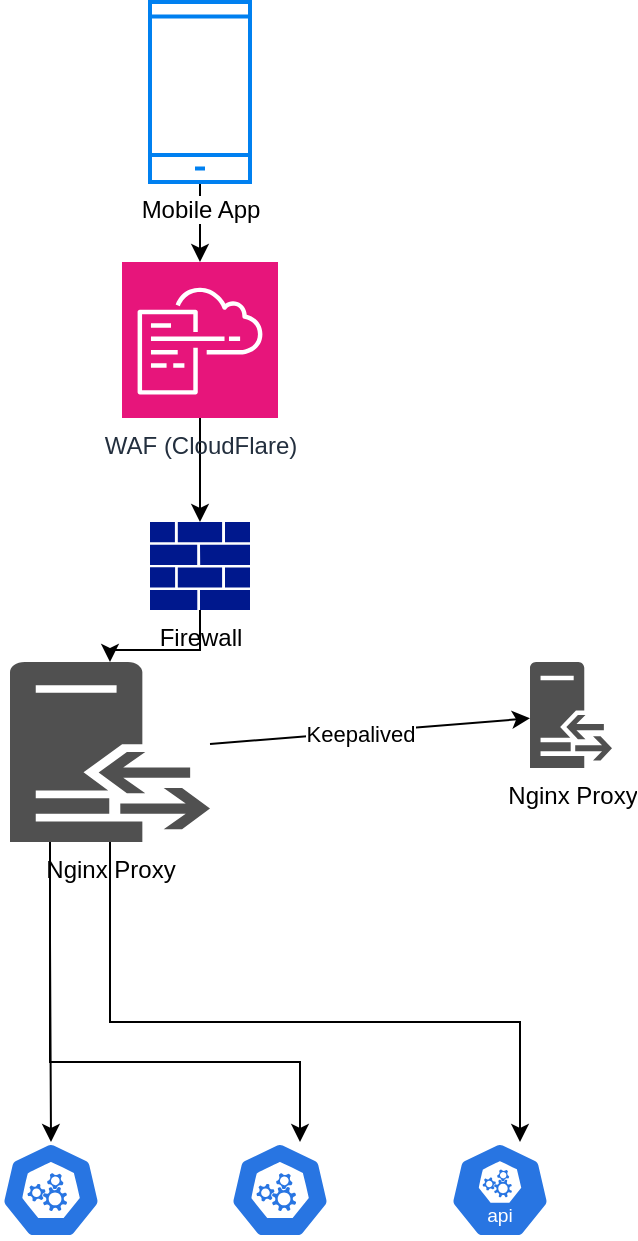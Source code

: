 <mxfile version="27.0.9" pages="3">
  <diagram name="Page-1" id="BPHx8mVtILtwoN25iElP">
    <mxGraphModel dx="1182" dy="706" grid="1" gridSize="10" guides="1" tooltips="1" connect="1" arrows="1" fold="1" page="1" pageScale="1" pageWidth="827" pageHeight="1169" math="0" shadow="0">
      <root>
        <mxCell id="0" />
        <mxCell id="1" parent="0" />
        <mxCell id="gIn5d1gNalkdYOTLnl5Z-17" value="" style="edgeStyle=orthogonalEdgeStyle;rounded=0;orthogonalLoop=1;jettySize=auto;html=1;" edge="1" parent="1" source="gIn5d1gNalkdYOTLnl5Z-1" target="gIn5d1gNalkdYOTLnl5Z-15">
          <mxGeometry relative="1" as="geometry" />
        </mxCell>
        <mxCell id="gIn5d1gNalkdYOTLnl5Z-1" value="Mobile App" style="html=1;verticalLabelPosition=bottom;align=center;labelBackgroundColor=#ffffff;verticalAlign=top;strokeWidth=2;strokeColor=#0080F0;shadow=0;dashed=0;shape=mxgraph.ios7.icons.smartphone;" vertex="1" parent="1">
          <mxGeometry x="150" y="30" width="50" height="90" as="geometry" />
        </mxCell>
        <mxCell id="gIn5d1gNalkdYOTLnl5Z-12" value="" style="rounded=0;orthogonalLoop=1;jettySize=auto;html=1;" edge="1" parent="1" source="gIn5d1gNalkdYOTLnl5Z-5" target="gIn5d1gNalkdYOTLnl5Z-11">
          <mxGeometry relative="1" as="geometry" />
        </mxCell>
        <mxCell id="gIn5d1gNalkdYOTLnl5Z-13" value="Keepalived" style="edgeLabel;html=1;align=center;verticalAlign=middle;resizable=0;points=[];" vertex="1" connectable="0" parent="gIn5d1gNalkdYOTLnl5Z-12">
          <mxGeometry x="-0.073" relative="1" as="geometry">
            <mxPoint y="1" as="offset" />
          </mxGeometry>
        </mxCell>
        <mxCell id="gIn5d1gNalkdYOTLnl5Z-31" style="edgeStyle=orthogonalEdgeStyle;rounded=0;orthogonalLoop=1;jettySize=auto;html=1;" edge="1" parent="1" source="gIn5d1gNalkdYOTLnl5Z-5" target="gIn5d1gNalkdYOTLnl5Z-21">
          <mxGeometry relative="1" as="geometry">
            <Array as="points">
              <mxPoint x="100" y="560" />
              <mxPoint x="225" y="560" />
            </Array>
          </mxGeometry>
        </mxCell>
        <mxCell id="gIn5d1gNalkdYOTLnl5Z-32" style="edgeStyle=orthogonalEdgeStyle;rounded=0;orthogonalLoop=1;jettySize=auto;html=1;" edge="1" parent="1" source="gIn5d1gNalkdYOTLnl5Z-5" target="gIn5d1gNalkdYOTLnl5Z-26">
          <mxGeometry relative="1" as="geometry">
            <Array as="points">
              <mxPoint x="130" y="540" />
              <mxPoint x="335" y="540" />
            </Array>
          </mxGeometry>
        </mxCell>
        <object label="Nginx Proxy" Text="sadsdsa" id="gIn5d1gNalkdYOTLnl5Z-5">
          <mxCell style="sketch=0;pointerEvents=1;shadow=0;dashed=0;html=1;strokeColor=none;fillColor=#505050;labelPosition=center;verticalLabelPosition=bottom;verticalAlign=top;outlineConnect=0;align=center;shape=mxgraph.office.servers.reverse_proxy;" vertex="1" parent="1">
            <mxGeometry x="80" y="360" width="100" height="90" as="geometry" />
          </mxCell>
        </object>
        <mxCell id="gIn5d1gNalkdYOTLnl5Z-10" style="edgeStyle=orthogonalEdgeStyle;rounded=0;orthogonalLoop=1;jettySize=auto;html=1;" edge="1" parent="1" source="gIn5d1gNalkdYOTLnl5Z-6" target="gIn5d1gNalkdYOTLnl5Z-5">
          <mxGeometry relative="1" as="geometry" />
        </mxCell>
        <mxCell id="gIn5d1gNalkdYOTLnl5Z-6" value="Firewall" style="sketch=0;aspect=fixed;pointerEvents=1;shadow=0;dashed=0;html=1;strokeColor=none;labelPosition=center;verticalLabelPosition=bottom;verticalAlign=top;align=center;fillColor=#00188D;shape=mxgraph.mscae.enterprise.firewall" vertex="1" parent="1">
          <mxGeometry x="150" y="290" width="50" height="44" as="geometry" />
        </mxCell>
        <mxCell id="gIn5d1gNalkdYOTLnl5Z-11" value="Nginx Proxy" style="sketch=0;pointerEvents=1;shadow=0;dashed=0;html=1;strokeColor=none;fillColor=#505050;labelPosition=center;verticalLabelPosition=bottom;verticalAlign=top;outlineConnect=0;align=center;shape=mxgraph.office.servers.reverse_proxy;" vertex="1" parent="1">
          <mxGeometry x="340" y="360" width="41" height="53" as="geometry" />
        </mxCell>
        <mxCell id="gIn5d1gNalkdYOTLnl5Z-18" value="" style="edgeStyle=orthogonalEdgeStyle;rounded=0;orthogonalLoop=1;jettySize=auto;html=1;" edge="1" parent="1" source="gIn5d1gNalkdYOTLnl5Z-15" target="gIn5d1gNalkdYOTLnl5Z-6">
          <mxGeometry relative="1" as="geometry" />
        </mxCell>
        <mxCell id="gIn5d1gNalkdYOTLnl5Z-15" value="WAF (CloudFlare)" style="sketch=0;points=[[0,0,0],[0.25,0,0],[0.5,0,0],[0.75,0,0],[1,0,0],[0,1,0],[0.25,1,0],[0.5,1,0],[0.75,1,0],[1,1,0],[0,0.25,0],[0,0.5,0],[0,0.75,0],[1,0.25,0],[1,0.5,0],[1,0.75,0]];points=[[0,0,0],[0.25,0,0],[0.5,0,0],[0.75,0,0],[1,0,0],[0,1,0],[0.25,1,0],[0.5,1,0],[0.75,1,0],[1,1,0],[0,0.25,0],[0,0.5,0],[0,0.75,0],[1,0.25,0],[1,0.5,0],[1,0.75,0]];outlineConnect=0;fontColor=#232F3E;fillColor=#E7157B;strokeColor=#ffffff;dashed=0;verticalLabelPosition=bottom;verticalAlign=top;align=center;html=1;fontSize=12;fontStyle=0;aspect=fixed;shape=mxgraph.aws4.resourceIcon;resIcon=mxgraph.aws4.cloudformation;" vertex="1" parent="1">
          <mxGeometry x="136" y="160" width="78" height="78" as="geometry" />
        </mxCell>
        <mxCell id="gIn5d1gNalkdYOTLnl5Z-19" value="" style="aspect=fixed;sketch=0;html=1;dashed=0;whitespace=wrap;verticalLabelPosition=bottom;verticalAlign=top;fillColor=#2875E2;strokeColor=#ffffff;points=[[0.005,0.63,0],[0.1,0.2,0],[0.9,0.2,0],[0.5,0,0],[0.995,0.63,0],[0.72,0.99,0],[0.5,1,0],[0.28,0.99,0]];shape=mxgraph.kubernetes.icon2;prIcon=api" vertex="1" parent="1">
          <mxGeometry x="75.5" y="600" width="50" height="48" as="geometry" />
        </mxCell>
        <mxCell id="gIn5d1gNalkdYOTLnl5Z-21" value="" style="aspect=fixed;sketch=0;html=1;dashed=0;whitespace=wrap;verticalLabelPosition=bottom;verticalAlign=top;fillColor=#2875E2;strokeColor=#ffffff;points=[[0.005,0.63,0],[0.1,0.2,0],[0.9,0.2,0],[0.5,0,0],[0.995,0.63,0],[0.72,0.99,0],[0.5,1,0],[0.28,0.99,0]];shape=mxgraph.kubernetes.icon2;prIcon=api" vertex="1" parent="1">
          <mxGeometry x="190" y="600" width="50" height="48" as="geometry" />
        </mxCell>
        <mxCell id="gIn5d1gNalkdYOTLnl5Z-26" value="" style="aspect=fixed;sketch=0;html=1;dashed=0;whitespace=wrap;verticalLabelPosition=bottom;verticalAlign=top;fillColor=#2875E2;strokeColor=#ffffff;points=[[0.005,0.63,0],[0.1,0.2,0],[0.9,0.2,0],[0.5,0,0],[0.995,0.63,0],[0.72,0.99,0],[0.5,1,0],[0.28,0.99,0]];shape=mxgraph.kubernetes.icon2;kubernetesLabel=1;prIcon=api" vertex="1" parent="1">
          <mxGeometry x="300" y="600" width="50" height="48" as="geometry" />
        </mxCell>
        <mxCell id="gIn5d1gNalkdYOTLnl5Z-30" style="edgeStyle=orthogonalEdgeStyle;rounded=0;orthogonalLoop=1;jettySize=auto;html=1;entryX=0.5;entryY=0;entryDx=0;entryDy=0;entryPerimeter=0;" edge="1" parent="1" source="gIn5d1gNalkdYOTLnl5Z-5" target="gIn5d1gNalkdYOTLnl5Z-19">
          <mxGeometry relative="1" as="geometry">
            <Array as="points">
              <mxPoint x="100" y="500" />
              <mxPoint x="100" y="500" />
            </Array>
          </mxGeometry>
        </mxCell>
      </root>
    </mxGraphModel>
  </diagram>
  <diagram id="6rc359EMaiUPWQAvAmp5" name="Page-2">
    <mxGraphModel dx="2216" dy="964" grid="1" gridSize="10" guides="1" tooltips="1" connect="1" arrows="1" fold="1" page="1" pageScale="1" pageWidth="3300" pageHeight="4681" background="none" math="0" shadow="0">
      <root>
        <mxCell id="0" />
        <mxCell id="1" parent="0" />
        <mxCell id="JOovXMZvB0mUufy2MapO-4" value="Firewall" style="rounded=0;whiteSpace=wrap;html=1;align=center;fillColor=light-dark(#630486, #ffadcd);fontColor=light-dark(#b6f604, #121212);strokeColor=#6F0000;fontSize=15;fontStyle=1" parent="1" vertex="1">
          <mxGeometry x="230" y="1000" width="2410" height="30" as="geometry" />
        </mxCell>
        <mxCell id="qY3tEaBUjPDeyphCw771-77" value="Firewall" style="rounded=0;whiteSpace=wrap;html=1;align=center;fillColor=light-dark(#712809, #ffadcd);fontColor=light-dark(#b6f604, #121212);strokeColor=#6F0000;fontSize=15;fontStyle=1" parent="1" vertex="1">
          <mxGeometry x="230" y="1140" width="2410" height="30" as="geometry" />
        </mxCell>
        <mxCell id="qY3tEaBUjPDeyphCw771-36" style="edgeStyle=orthogonalEdgeStyle;rounded=0;orthogonalLoop=1;jettySize=auto;html=1;entryX=0.5;entryY=1;entryDx=0;entryDy=0;" parent="1" source="qY3tEaBUjPDeyphCw771-35" target="qY3tEaBUjPDeyphCw771-7" edge="1">
          <mxGeometry relative="1" as="geometry" />
        </mxCell>
        <mxCell id="qY3tEaBUjPDeyphCw771-81" value="Notification" style="edgeLabel;html=1;align=center;verticalAlign=middle;resizable=0;points=[];fontStyle=1;fontColor=light-dark(#021ef2, #ededed);" parent="qY3tEaBUjPDeyphCw771-36" vertex="1" connectable="0">
          <mxGeometry x="0.513" y="2" relative="1" as="geometry">
            <mxPoint as="offset" />
          </mxGeometry>
        </mxCell>
        <mxCell id="qY3tEaBUjPDeyphCw771-35" value="" style="rounded=0;whiteSpace=wrap;html=1;dashed=1;dashPattern=8 8;strokeColor=light-dark(#ad75ae, #ededed);" parent="1" vertex="1">
          <mxGeometry x="235" y="1190" width="420" height="110" as="geometry" />
        </mxCell>
        <mxCell id="qY3tEaBUjPDeyphCw771-28" value="" style="rounded=0;whiteSpace=wrap;html=1;dashed=1;dashPattern=8 8;strokeColor=light-dark(#ad75ae, #ededed);" parent="1" vertex="1">
          <mxGeometry x="905" y="1410" width="470" height="320" as="geometry" />
        </mxCell>
        <mxCell id="FyzyLaJ3npzB1jlgeWyM-10" style="edgeStyle=orthogonalEdgeStyle;rounded=0;orthogonalLoop=1;jettySize=auto;html=1;" parent="1" source="JOovXMZvB0mUufy2MapO-1" target="FyzyLaJ3npzB1jlgeWyM-5" edge="1">
          <mxGeometry relative="1" as="geometry" />
        </mxCell>
        <mxCell id="FyzyLaJ3npzB1jlgeWyM-12" style="edgeStyle=orthogonalEdgeStyle;rounded=0;orthogonalLoop=1;jettySize=auto;html=1;" parent="1" source="JOovXMZvB0mUufy2MapO-1" target="JOovXMZvB0mUufy2MapO-8" edge="1">
          <mxGeometry relative="1" as="geometry" />
        </mxCell>
        <mxCell id="FyzyLaJ3npzB1jlgeWyM-20" style="edgeStyle=orthogonalEdgeStyle;rounded=0;orthogonalLoop=1;jettySize=auto;html=1;" parent="1" source="JOovXMZvB0mUufy2MapO-1" target="FyzyLaJ3npzB1jlgeWyM-11" edge="1">
          <mxGeometry relative="1" as="geometry" />
        </mxCell>
        <mxCell id="JOovXMZvB0mUufy2MapO-1" value="WAF (CloudFlare)" style="rounded=1;whiteSpace=wrap;html=1;arcSize=27;fillColor=#1ba1e2;fontColor=#ffffff;strokeColor=#006EAF;" parent="1" vertex="1">
          <mxGeometry x="1025" y="910" width="540" height="60" as="geometry" />
        </mxCell>
        <mxCell id="JOovXMZvB0mUufy2MapO-3" value="" style="edgeStyle=orthogonalEdgeStyle;rounded=0;orthogonalLoop=1;jettySize=auto;html=1;" parent="1" source="JOovXMZvB0mUufy2MapO-2" target="JOovXMZvB0mUufy2MapO-1" edge="1">
          <mxGeometry relative="1" as="geometry" />
        </mxCell>
        <mxCell id="JOovXMZvB0mUufy2MapO-2" value="Mobile App" style="ellipse;whiteSpace=wrap;html=1;fillColor=#008a00;fontColor=#ffffff;strokeColor=#005700;" parent="1" vertex="1">
          <mxGeometry x="1235" y="810" width="120" height="80" as="geometry" />
        </mxCell>
        <mxCell id="JOovXMZvB0mUufy2MapO-10" value="" style="edgeStyle=orthogonalEdgeStyle;rounded=0;orthogonalLoop=1;jettySize=auto;html=1;" parent="1" source="JOovXMZvB0mUufy2MapO-8" target="JOovXMZvB0mUufy2MapO-9" edge="1">
          <mxGeometry relative="1" as="geometry" />
        </mxCell>
        <mxCell id="FyzyLaJ3npzB1jlgeWyM-15" style="edgeStyle=orthogonalEdgeStyle;rounded=0;orthogonalLoop=1;jettySize=auto;html=1;" parent="1" source="JOovXMZvB0mUufy2MapO-8" target="JOovXMZvB0mUufy2MapO-24" edge="1">
          <mxGeometry relative="1" as="geometry">
            <Array as="points">
              <mxPoint x="1345" y="1200" />
              <mxPoint x="1565" y="1200" />
            </Array>
          </mxGeometry>
        </mxCell>
        <mxCell id="FyzyLaJ3npzB1jlgeWyM-16" style="edgeStyle=orthogonalEdgeStyle;rounded=0;orthogonalLoop=1;jettySize=auto;html=1;" parent="1" source="JOovXMZvB0mUufy2MapO-8" target="JOovXMZvB0mUufy2MapO-22" edge="1">
          <mxGeometry relative="1" as="geometry">
            <Array as="points">
              <mxPoint x="1345" y="1200" />
              <mxPoint x="1425" y="1200" />
            </Array>
          </mxGeometry>
        </mxCell>
        <mxCell id="FyzyLaJ3npzB1jlgeWyM-17" style="edgeStyle=orthogonalEdgeStyle;rounded=0;orthogonalLoop=1;jettySize=auto;html=1;entryX=0.5;entryY=0;entryDx=0;entryDy=0;" parent="1" source="JOovXMZvB0mUufy2MapO-8" target="JOovXMZvB0mUufy2MapO-19" edge="1">
          <mxGeometry relative="1" as="geometry" />
        </mxCell>
        <mxCell id="FyzyLaJ3npzB1jlgeWyM-18" style="edgeStyle=orthogonalEdgeStyle;rounded=0;orthogonalLoop=1;jettySize=auto;html=1;" parent="1" source="JOovXMZvB0mUufy2MapO-8" target="JOovXMZvB0mUufy2MapO-16" edge="1">
          <mxGeometry relative="1" as="geometry">
            <Array as="points">
              <mxPoint x="1245" y="1200" />
              <mxPoint x="1145" y="1200" />
            </Array>
          </mxGeometry>
        </mxCell>
        <mxCell id="FyzyLaJ3npzB1jlgeWyM-19" style="edgeStyle=orthogonalEdgeStyle;rounded=0;orthogonalLoop=1;jettySize=auto;html=1;entryX=0.5;entryY=0;entryDx=0;entryDy=0;" parent="1" source="JOovXMZvB0mUufy2MapO-8" target="JOovXMZvB0mUufy2MapO-14" edge="1">
          <mxGeometry relative="1" as="geometry">
            <Array as="points">
              <mxPoint x="1245" y="1200" />
              <mxPoint x="1005" y="1200" />
            </Array>
          </mxGeometry>
        </mxCell>
        <mxCell id="JOovXMZvB0mUufy2MapO-8" value="Nginx (Public HTTP)" style="rounded=0;whiteSpace=wrap;html=1;fillColor=#d80073;fontColor=#ffffff;strokeColor=#A50040;" parent="1" vertex="1">
          <mxGeometry x="1185" y="1070" width="220" height="60" as="geometry" />
        </mxCell>
        <mxCell id="JOovXMZvB0mUufy2MapO-12" style="edgeStyle=orthogonalEdgeStyle;rounded=0;orthogonalLoop=1;jettySize=auto;html=1;" parent="1" source="JOovXMZvB0mUufy2MapO-9" target="JOovXMZvB0mUufy2MapO-8" edge="1">
          <mxGeometry relative="1" as="geometry" />
        </mxCell>
        <mxCell id="JOovXMZvB0mUufy2MapO-13" value="Keepalived" style="edgeLabel;html=1;align=center;verticalAlign=middle;resizable=0;points=[];" parent="JOovXMZvB0mUufy2MapO-12" vertex="1" connectable="0">
          <mxGeometry x="-0.15" y="2" relative="1" as="geometry">
            <mxPoint as="offset" />
          </mxGeometry>
        </mxCell>
        <mxCell id="JOovXMZvB0mUufy2MapO-9" value="Nginx (Public HTTP)" style="rounded=0;whiteSpace=wrap;html=1;fillColor=#d80073;fontColor=#ffffff;strokeColor=#A50040;" parent="1" vertex="1">
          <mxGeometry x="1495" y="1070" width="220" height="60" as="geometry" />
        </mxCell>
        <mxCell id="JOovXMZvB0mUufy2MapO-14" value="Mobile API&amp;nbsp;&lt;div&gt;(Docker)&lt;/div&gt;" style="whiteSpace=wrap;html=1;fillColor=#60a917;strokeColor=#2D7600;fontColor=#ffffff;rounded=0;" parent="1" vertex="1">
          <mxGeometry x="945" y="1230" width="120" height="60" as="geometry" />
        </mxCell>
        <mxCell id="JOovXMZvB0mUufy2MapO-16" value="Mobile API&amp;nbsp;&lt;div&gt;(Docker)&lt;/div&gt;" style="whiteSpace=wrap;html=1;fillColor=#60a917;strokeColor=#2D7600;fontColor=#ffffff;rounded=0;" parent="1" vertex="1">
          <mxGeometry x="1075" y="1230" width="120" height="60" as="geometry" />
        </mxCell>
        <mxCell id="JOovXMZvB0mUufy2MapO-19" value="Object Storage&lt;div&gt;(MinIO)&lt;/div&gt;" style="whiteSpace=wrap;html=1;fillColor=#008a00;strokeColor=#005700;fontColor=#ffffff;rounded=0;" parent="1" vertex="1">
          <mxGeometry x="1235" y="1230" width="120" height="60" as="geometry" />
        </mxCell>
        <mxCell id="JOovXMZvB0mUufy2MapO-22" value="POS API&lt;div&gt;(Docker)&lt;/div&gt;" style="whiteSpace=wrap;html=1;fillColor=#1ba1e2;strokeColor=#006EAF;fontColor=#ffffff;rounded=0;" parent="1" vertex="1">
          <mxGeometry x="1365" y="1230" width="120" height="60" as="geometry" />
        </mxCell>
        <mxCell id="JOovXMZvB0mUufy2MapO-24" value="POS API&lt;div&gt;(Docker)&lt;/div&gt;" style="whiteSpace=wrap;html=1;fillColor=#1ba1e2;strokeColor=#006EAF;fontColor=#ffffff;rounded=0;" parent="1" vertex="1">
          <mxGeometry x="1495" y="1230" width="120" height="60" as="geometry" />
        </mxCell>
        <mxCell id="JOovXMZvB0mUufy2MapO-28" value="CMS&lt;div&gt;(Docker)&lt;/div&gt;" style="whiteSpace=wrap;html=1;fillColor=#0050ef;strokeColor=#001DBC;fontColor=#ffffff;rounded=0;" parent="1" vertex="1">
          <mxGeometry x="2240" y="1230" width="120" height="60" as="geometry" />
        </mxCell>
        <mxCell id="JOovXMZvB0mUufy2MapO-30" value="CMS&lt;div&gt;(Docker)&lt;/div&gt;" style="whiteSpace=wrap;html=1;fillColor=#0050ef;strokeColor=#001DBC;fontColor=#ffffff;rounded=0;" parent="1" vertex="1">
          <mxGeometry x="2375" y="1230" width="120" height="60" as="geometry" />
        </mxCell>
        <mxCell id="JOovXMZvB0mUufy2MapO-32" value="CMS API&lt;div&gt;(Docker)&lt;/div&gt;" style="whiteSpace=wrap;html=1;fillColor=#0050ef;strokeColor=#001DBC;fontColor=#ffffff;rounded=0;" parent="1" vertex="1">
          <mxGeometry x="2240" y="1300" width="120" height="60" as="geometry" />
        </mxCell>
        <mxCell id="JOovXMZvB0mUufy2MapO-34" value="CMS API&lt;div&gt;(Docker)&lt;/div&gt;" style="whiteSpace=wrap;html=1;fillColor=#0050ef;strokeColor=#001DBC;fontColor=#ffffff;rounded=0;" parent="1" vertex="1">
          <mxGeometry x="2375" y="1300" width="120" height="60" as="geometry" />
        </mxCell>
        <mxCell id="FyzyLaJ3npzB1jlgeWyM-1" value="Game API&lt;br&gt;(Docker)" style="whiteSpace=wrap;html=1;fillColor=#6d8764;strokeColor=#3A5431;fontColor=#ffffff;rounded=0;" parent="1" vertex="1">
          <mxGeometry x="805" y="1230" width="120" height="60" as="geometry" />
        </mxCell>
        <mxCell id="FyzyLaJ3npzB1jlgeWyM-3" value="Game API&lt;br&gt;(Docker)&lt;div&gt;&lt;br&gt;&lt;/div&gt;" style="whiteSpace=wrap;html=1;fillColor=#6d8764;strokeColor=#3A5431;fontColor=#ffffff;rounded=0;" parent="1" vertex="1">
          <mxGeometry x="665" y="1230" width="120" height="60" as="geometry" />
        </mxCell>
        <mxCell id="FyzyLaJ3npzB1jlgeWyM-6" style="edgeStyle=orthogonalEdgeStyle;rounded=0;orthogonalLoop=1;jettySize=auto;html=1;" parent="1" source="FyzyLaJ3npzB1jlgeWyM-5" target="FyzyLaJ3npzB1jlgeWyM-1" edge="1">
          <mxGeometry relative="1" as="geometry" />
        </mxCell>
        <mxCell id="FyzyLaJ3npzB1jlgeWyM-7" style="edgeStyle=orthogonalEdgeStyle;rounded=0;orthogonalLoop=1;jettySize=auto;html=1;entryX=0.5;entryY=0;entryDx=0;entryDy=0;" parent="1" source="FyzyLaJ3npzB1jlgeWyM-5" target="FyzyLaJ3npzB1jlgeWyM-3" edge="1">
          <mxGeometry relative="1" as="geometry" />
        </mxCell>
        <mxCell id="FyzyLaJ3npzB1jlgeWyM-28" value="" style="edgeStyle=orthogonalEdgeStyle;rounded=0;orthogonalLoop=1;jettySize=auto;html=1;" parent="1" source="FyzyLaJ3npzB1jlgeWyM-5" target="FyzyLaJ3npzB1jlgeWyM-27" edge="1">
          <mxGeometry relative="1" as="geometry" />
        </mxCell>
        <mxCell id="FyzyLaJ3npzB1jlgeWyM-29" value="Keepalived" style="edgeLabel;html=1;align=center;verticalAlign=middle;resizable=0;points=[];" parent="FyzyLaJ3npzB1jlgeWyM-28" vertex="1" connectable="0">
          <mxGeometry x="-0.197" y="-1" relative="1" as="geometry">
            <mxPoint as="offset" />
          </mxGeometry>
        </mxCell>
        <mxCell id="FyzyLaJ3npzB1jlgeWyM-5" value="Nginx (Public HTTP)" style="rounded=0;whiteSpace=wrap;html=1;fillColor=#d80073;fontColor=#ffffff;strokeColor=#A50040;" parent="1" vertex="1">
          <mxGeometry x="715" y="1070" width="160" height="60" as="geometry" />
        </mxCell>
        <mxCell id="FyzyLaJ3npzB1jlgeWyM-23" style="edgeStyle=orthogonalEdgeStyle;rounded=0;orthogonalLoop=1;jettySize=auto;html=1;" parent="1" source="FyzyLaJ3npzB1jlgeWyM-11" edge="1">
          <mxGeometry relative="1" as="geometry">
            <mxPoint x="1755" y="1230" as="targetPoint" />
          </mxGeometry>
        </mxCell>
        <mxCell id="FyzyLaJ3npzB1jlgeWyM-31" value="" style="edgeStyle=orthogonalEdgeStyle;rounded=0;orthogonalLoop=1;jettySize=auto;html=1;" parent="1" source="FyzyLaJ3npzB1jlgeWyM-11" target="FyzyLaJ3npzB1jlgeWyM-30" edge="1">
          <mxGeometry relative="1" as="geometry" />
        </mxCell>
        <mxCell id="FyzyLaJ3npzB1jlgeWyM-32" value="Keepalived" style="edgeLabel;html=1;align=center;verticalAlign=middle;resizable=0;points=[];" parent="FyzyLaJ3npzB1jlgeWyM-31" vertex="1" connectable="0">
          <mxGeometry x="0.041" y="-3" relative="1" as="geometry">
            <mxPoint as="offset" />
          </mxGeometry>
        </mxCell>
        <mxCell id="qY3tEaBUjPDeyphCw771-6" style="edgeStyle=orthogonalEdgeStyle;rounded=0;orthogonalLoop=1;jettySize=auto;html=1;" parent="1" source="FyzyLaJ3npzB1jlgeWyM-11" edge="1">
          <mxGeometry relative="1" as="geometry">
            <mxPoint x="2175" y="1230" as="targetPoint" />
            <Array as="points">
              <mxPoint x="1825" y="1180" />
              <mxPoint x="2175" y="1180" />
            </Array>
          </mxGeometry>
        </mxCell>
        <mxCell id="qY3tEaBUjPDeyphCw771-14" style="edgeStyle=orthogonalEdgeStyle;rounded=0;orthogonalLoop=1;jettySize=auto;html=1;" parent="1" source="FyzyLaJ3npzB1jlgeWyM-11" target="qY3tEaBUjPDeyphCw771-1" edge="1">
          <mxGeometry relative="1" as="geometry" />
        </mxCell>
        <mxCell id="qY3tEaBUjPDeyphCw771-15" style="edgeStyle=orthogonalEdgeStyle;rounded=0;orthogonalLoop=1;jettySize=auto;html=1;" parent="1" source="FyzyLaJ3npzB1jlgeWyM-11" target="FyzyLaJ3npzB1jlgeWyM-21" edge="1">
          <mxGeometry relative="1" as="geometry">
            <Array as="points">
              <mxPoint x="1825" y="1180" />
              <mxPoint x="2015" y="1180" />
            </Array>
          </mxGeometry>
        </mxCell>
        <mxCell id="FyzyLaJ3npzB1jlgeWyM-11" value="Nginx (Public HTTP)" style="rounded=0;whiteSpace=wrap;html=1;fillColor=#d80073;fontColor=#ffffff;strokeColor=#A50040;" parent="1" vertex="1">
          <mxGeometry x="1745" y="1070" width="160" height="60" as="geometry" />
        </mxCell>
        <mxCell id="FyzyLaJ3npzB1jlgeWyM-21" value="E&amp;amp;B&lt;div&gt;(Docker)&lt;/div&gt;" style="whiteSpace=wrap;html=1;fillColor=#ffff88;strokeColor=#36393d;rounded=0;" parent="1" vertex="1">
          <mxGeometry x="1955" y="1230" width="120" height="60" as="geometry" />
        </mxCell>
        <mxCell id="FyzyLaJ3npzB1jlgeWyM-24" value="E&amp;amp;B&lt;div&gt;(Docker)&lt;/div&gt;" style="whiteSpace=wrap;html=1;fillColor=#ffff88;strokeColor=#36393d;rounded=0;" parent="1" vertex="1">
          <mxGeometry x="1695" y="1230" width="120" height="60" as="geometry" />
        </mxCell>
        <mxCell id="FyzyLaJ3npzB1jlgeWyM-27" value="Nginx (Public HTTP)" style="rounded=0;whiteSpace=wrap;html=1;fillColor=#d80073;fontColor=#ffffff;strokeColor=#A50040;" parent="1" vertex="1">
          <mxGeometry x="955" y="1070" width="160" height="60" as="geometry" />
        </mxCell>
        <mxCell id="FyzyLaJ3npzB1jlgeWyM-30" value="Nginx (Public HTTP)" style="rounded=0;whiteSpace=wrap;html=1;fillColor=#d80073;fontColor=#ffffff;strokeColor=#A50040;" parent="1" vertex="1">
          <mxGeometry x="1985" y="1070" width="160" height="60" as="geometry" />
        </mxCell>
        <mxCell id="Vbok5uErXEhujNrES4A8-20" value="" style="edgeStyle=orthogonalEdgeStyle;rounded=0;orthogonalLoop=1;jettySize=auto;html=1;flowAnimation=1;" parent="1" source="Vbok5uErXEhujNrES4A8-1" target="Vbok5uErXEhujNrES4A8-2" edge="1">
          <mxGeometry relative="1" as="geometry" />
        </mxCell>
        <mxCell id="Vbok5uErXEhujNrES4A8-22" value="" style="edgeStyle=orthogonalEdgeStyle;rounded=0;orthogonalLoop=1;jettySize=auto;html=1;flowAnimation=1;" parent="1" source="Vbok5uErXEhujNrES4A8-1" target="Vbok5uErXEhujNrES4A8-14" edge="1">
          <mxGeometry relative="1" as="geometry" />
        </mxCell>
        <mxCell id="Vbok5uErXEhujNrES4A8-1" value="Postgres&lt;br&gt;(Master)" style="whiteSpace=wrap;html=1;fillColor=#60a917;strokeColor=#2D7600;fontColor=#ffffff;rounded=0;" parent="1" vertex="1">
          <mxGeometry x="965" y="1530" width="120" height="60" as="geometry" />
        </mxCell>
        <mxCell id="Vbok5uErXEhujNrES4A8-2" value="Postgres&lt;div&gt;(Slaver)&lt;/div&gt;" style="whiteSpace=wrap;html=1;fillColor=#f8cecc;strokeColor=#b85450;rounded=0;" parent="1" vertex="1">
          <mxGeometry x="1205" y="1530" width="120" height="60" as="geometry" />
        </mxCell>
        <mxCell id="Vbok5uErXEhujNrES4A8-7" value="" style="edgeStyle=orthogonalEdgeStyle;rounded=0;orthogonalLoop=1;jettySize=auto;html=1;" parent="1" source="Vbok5uErXEhujNrES4A8-5" target="Vbok5uErXEhujNrES4A8-6" edge="1">
          <mxGeometry relative="1" as="geometry" />
        </mxCell>
        <mxCell id="Vbok5uErXEhujNrES4A8-8" value="Keepalived" style="edgeLabel;html=1;align=center;verticalAlign=middle;resizable=0;points=[];" parent="Vbok5uErXEhujNrES4A8-7" vertex="1" connectable="0">
          <mxGeometry x="-0.171" relative="1" as="geometry">
            <mxPoint as="offset" />
          </mxGeometry>
        </mxCell>
        <mxCell id="Vbok5uErXEhujNrES4A8-10" value="" style="edgeStyle=orthogonalEdgeStyle;rounded=0;orthogonalLoop=1;jettySize=auto;html=1;flowAnimation=1;" parent="1" source="Vbok5uErXEhujNrES4A8-5" target="Vbok5uErXEhujNrES4A8-1" edge="1">
          <mxGeometry relative="1" as="geometry" />
        </mxCell>
        <mxCell id="Vbok5uErXEhujNrES4A8-5" value="HA Proxy" style="rounded=0;whiteSpace=wrap;html=1;fillColor=#ffcc99;strokeColor=#36393d;" parent="1" vertex="1">
          <mxGeometry x="945" y="1440" width="160" height="60" as="geometry" />
        </mxCell>
        <mxCell id="Vbok5uErXEhujNrES4A8-6" value="HA Proxy" style="rounded=0;whiteSpace=wrap;html=1;fillColor=#ffcc99;strokeColor=#36393d;" parent="1" vertex="1">
          <mxGeometry x="1185" y="1440" width="160" height="60" as="geometry" />
        </mxCell>
        <mxCell id="Vbok5uErXEhujNrES4A8-13" value="Postgres&lt;div&gt;(Slaver)&lt;/div&gt;" style="whiteSpace=wrap;html=1;fillColor=#f8cecc;strokeColor=#b85450;rounded=0;" parent="1" vertex="1">
          <mxGeometry x="1205" y="1620" width="120" height="60" as="geometry" />
        </mxCell>
        <mxCell id="Vbok5uErXEhujNrES4A8-14" value="Postgres&lt;div&gt;(Slaver)&lt;/div&gt;" style="whiteSpace=wrap;html=1;fillColor=#f8cecc;strokeColor=#b85450;rounded=0;" parent="1" vertex="1">
          <mxGeometry x="965" y="1620" width="120" height="60" as="geometry" />
        </mxCell>
        <mxCell id="Vbok5uErXEhujNrES4A8-46" value="" style="endArrow=classic;html=1;rounded=0;entryX=0;entryY=0.5;entryDx=0;entryDy=0;exitX=1;exitY=0.5;exitDx=0;exitDy=0;flowAnimation=1;" parent="1" source="Vbok5uErXEhujNrES4A8-1" target="Vbok5uErXEhujNrES4A8-13" edge="1">
          <mxGeometry width="50" height="50" relative="1" as="geometry">
            <mxPoint x="1495" y="1330" as="sourcePoint" />
            <mxPoint x="1545" y="1280" as="targetPoint" />
          </mxGeometry>
        </mxCell>
        <mxCell id="qY3tEaBUjPDeyphCw771-1" value="E&amp;amp;B&lt;div&gt;(Docker)&lt;/div&gt;" style="whiteSpace=wrap;html=1;fillColor=#ffff88;strokeColor=#36393d;rounded=0;" parent="1" vertex="1">
          <mxGeometry x="1825" y="1230" width="120" height="60" as="geometry" />
        </mxCell>
        <mxCell id="qY3tEaBUjPDeyphCw771-3" value="E&amp;amp;B&lt;div&gt;(Docker)&lt;/div&gt;" style="whiteSpace=wrap;html=1;fillColor=#ffff88;strokeColor=#36393d;rounded=0;" parent="1" vertex="1">
          <mxGeometry x="2085" y="1230" width="120" height="60" as="geometry" />
        </mxCell>
        <mxCell id="qY3tEaBUjPDeyphCw771-83" style="edgeStyle=orthogonalEdgeStyle;rounded=0;orthogonalLoop=1;jettySize=auto;html=1;entryX=0;entryY=0.5;entryDx=0;entryDy=0;" parent="1" source="qY3tEaBUjPDeyphCw771-7" target="JOovXMZvB0mUufy2MapO-2" edge="1">
          <mxGeometry relative="1" as="geometry" />
        </mxCell>
        <mxCell id="qY3tEaBUjPDeyphCw771-7" value="Firebase&lt;div&gt;API&lt;/div&gt;" style="whiteSpace=wrap;html=1;fillColor=#1ba1e2;strokeColor=#006EAF;fontColor=#ffffff;rounded=0;" parent="1" vertex="1">
          <mxGeometry x="385" y="820" width="120" height="60" as="geometry" />
        </mxCell>
        <mxCell id="qY3tEaBUjPDeyphCw771-18" value="" style="edgeStyle=orthogonalEdgeStyle;rounded=0;orthogonalLoop=1;jettySize=auto;html=1;" parent="1" source="qY3tEaBUjPDeyphCw771-16" target="qY3tEaBUjPDeyphCw771-17" edge="1">
          <mxGeometry relative="1" as="geometry" />
        </mxCell>
        <mxCell id="qY3tEaBUjPDeyphCw771-19" value="Keepalived" style="edgeLabel;html=1;align=center;verticalAlign=middle;resizable=0;points=[];" parent="qY3tEaBUjPDeyphCw771-18" vertex="1" connectable="0">
          <mxGeometry x="-0.177" relative="1" as="geometry">
            <mxPoint x="1" as="offset" />
          </mxGeometry>
        </mxCell>
        <mxCell id="qY3tEaBUjPDeyphCw771-26" style="edgeStyle=orthogonalEdgeStyle;rounded=0;orthogonalLoop=1;jettySize=auto;html=1;" parent="1" source="qY3tEaBUjPDeyphCw771-16" target="JOovXMZvB0mUufy2MapO-28" edge="1">
          <mxGeometry relative="1" as="geometry" />
        </mxCell>
        <mxCell id="qY3tEaBUjPDeyphCw771-27" style="edgeStyle=orthogonalEdgeStyle;rounded=0;orthogonalLoop=1;jettySize=auto;html=1;" parent="1" source="qY3tEaBUjPDeyphCw771-16" target="JOovXMZvB0mUufy2MapO-30" edge="1">
          <mxGeometry relative="1" as="geometry" />
        </mxCell>
        <mxCell id="qY3tEaBUjPDeyphCw771-16" value="Nginx (Private HTTP)" style="rounded=0;whiteSpace=wrap;html=1;fillColor=#d80073;fontColor=#ffffff;strokeColor=#A50040;" parent="1" vertex="1">
          <mxGeometry x="2225" y="1070" width="150" height="60" as="geometry" />
        </mxCell>
        <mxCell id="qY3tEaBUjPDeyphCw771-17" value="Nginx (Private HTTP)" style="rounded=0;whiteSpace=wrap;html=1;fillColor=#d80073;fontColor=#ffffff;strokeColor=#A50040;" parent="1" vertex="1">
          <mxGeometry x="2475" y="1070" width="150" height="60" as="geometry" />
        </mxCell>
        <mxCell id="qY3tEaBUjPDeyphCw771-25" style="edgeStyle=orthogonalEdgeStyle;rounded=0;orthogonalLoop=1;jettySize=auto;html=1;entryX=0.25;entryY=0;entryDx=0;entryDy=0;" parent="1" source="qY3tEaBUjPDeyphCw771-20" target="qY3tEaBUjPDeyphCw771-16" edge="1">
          <mxGeometry relative="1" as="geometry" />
        </mxCell>
        <mxCell id="qY3tEaBUjPDeyphCw771-20" value="Browser" style="ellipse;whiteSpace=wrap;html=1;fillColor=#008a00;fontColor=#ffffff;strokeColor=#005700;" parent="1" vertex="1">
          <mxGeometry x="2105" y="830" width="120" height="80" as="geometry" />
        </mxCell>
        <mxCell id="qY3tEaBUjPDeyphCw771-24" style="edgeStyle=orthogonalEdgeStyle;rounded=0;orthogonalLoop=1;jettySize=auto;html=1;entryX=0.75;entryY=0;entryDx=0;entryDy=0;" parent="1" source="qY3tEaBUjPDeyphCw771-21" target="qY3tEaBUjPDeyphCw771-16" edge="1">
          <mxGeometry relative="1" as="geometry" />
        </mxCell>
        <mxCell id="qY3tEaBUjPDeyphCw771-21" value="POS Server" style="ellipse;whiteSpace=wrap;html=1;fillColor=#008a00;fontColor=#ffffff;strokeColor=#005700;" parent="1" vertex="1">
          <mxGeometry x="2375" y="830" width="120" height="80" as="geometry" />
        </mxCell>
        <mxCell id="qY3tEaBUjPDeyphCw771-29" value="CRM Worker&lt;div&gt;(Docker)&lt;/div&gt;" style="whiteSpace=wrap;html=1;fillColor=#0050ef;strokeColor=#001DBC;fontColor=#ffffff;rounded=0;" parent="1" vertex="1">
          <mxGeometry x="255" y="1215" width="120" height="60" as="geometry" />
        </mxCell>
        <mxCell id="qY3tEaBUjPDeyphCw771-30" value="CRM Worker&lt;div&gt;(Docker)&lt;/div&gt;" style="whiteSpace=wrap;html=1;fillColor=#0050ef;strokeColor=#001DBC;fontColor=#ffffff;rounded=0;" parent="1" vertex="1">
          <mxGeometry x="385" y="1215" width="120" height="60" as="geometry" />
        </mxCell>
        <mxCell id="qY3tEaBUjPDeyphCw771-31" value="CRM Worker&lt;div&gt;(Docker)&lt;/div&gt;" style="whiteSpace=wrap;html=1;fillColor=#0050ef;strokeColor=#001DBC;fontColor=#ffffff;rounded=0;" parent="1" vertex="1">
          <mxGeometry x="515" y="1215" width="120" height="60" as="geometry" />
        </mxCell>
        <mxCell id="qY3tEaBUjPDeyphCw771-67" value="" style="endArrow=none;html=1;rounded=0;" parent="1" edge="1">
          <mxGeometry width="50" height="50" relative="1" as="geometry">
            <mxPoint x="1755" y="1350" as="sourcePoint" />
            <mxPoint x="2145" y="1350" as="targetPoint" />
          </mxGeometry>
        </mxCell>
        <mxCell id="qY3tEaBUjPDeyphCw771-69" value="" style="endArrow=none;html=1;rounded=0;exitX=0.5;exitY=1;exitDx=0;exitDy=0;" parent="1" source="FyzyLaJ3npzB1jlgeWyM-24" edge="1">
          <mxGeometry width="50" height="50" relative="1" as="geometry">
            <mxPoint x="2035" y="1480" as="sourcePoint" />
            <mxPoint x="1755" y="1350" as="targetPoint" />
          </mxGeometry>
        </mxCell>
        <mxCell id="qY3tEaBUjPDeyphCw771-71" value="" style="endArrow=none;html=1;rounded=0;exitX=0.5;exitY=1;exitDx=0;exitDy=0;" parent="1" source="qY3tEaBUjPDeyphCw771-3" edge="1">
          <mxGeometry width="50" height="50" relative="1" as="geometry">
            <mxPoint x="2135" y="1300" as="sourcePoint" />
            <mxPoint x="2145" y="1350" as="targetPoint" />
          </mxGeometry>
        </mxCell>
        <mxCell id="qY3tEaBUjPDeyphCw771-72" value="" style="endArrow=none;html=1;rounded=0;exitX=0.5;exitY=1;exitDx=0;exitDy=0;" parent="1" source="FyzyLaJ3npzB1jlgeWyM-21" edge="1">
          <mxGeometry width="50" height="50" relative="1" as="geometry">
            <mxPoint x="1815" y="1320" as="sourcePoint" />
            <mxPoint x="2015" y="1350" as="targetPoint" />
          </mxGeometry>
        </mxCell>
        <mxCell id="qY3tEaBUjPDeyphCw771-73" value="" style="endArrow=none;html=1;rounded=0;exitX=0.5;exitY=1;exitDx=0;exitDy=0;" parent="1" source="qY3tEaBUjPDeyphCw771-1" edge="1">
          <mxGeometry width="50" height="50" relative="1" as="geometry">
            <mxPoint x="1815" y="1320" as="sourcePoint" />
            <mxPoint x="1885" y="1350" as="targetPoint" />
          </mxGeometry>
        </mxCell>
        <mxCell id="qY3tEaBUjPDeyphCw771-75" value="" style="endArrow=classic;html=1;rounded=0;entryX=0.49;entryY=-0.008;entryDx=0;entryDy=0;entryPerimeter=0;" parent="1" target="qY3tEaBUjPDeyphCw771-38" edge="1">
          <mxGeometry width="50" height="50" relative="1" as="geometry">
            <mxPoint x="1945" y="1350" as="sourcePoint" />
            <mxPoint x="1945" y="1400" as="targetPoint" />
          </mxGeometry>
        </mxCell>
        <mxCell id="qY3tEaBUjPDeyphCw771-84" value="" style="group" parent="1" vertex="1" connectable="0">
          <mxGeometry x="1715" y="1400" width="470" height="330" as="geometry" />
        </mxCell>
        <mxCell id="qY3tEaBUjPDeyphCw771-38" value="" style="rounded=0;whiteSpace=wrap;html=1;dashed=1;dashPattern=8 8;strokeColor=light-dark(#ad75ae, #ededed);" parent="qY3tEaBUjPDeyphCw771-84" vertex="1">
          <mxGeometry y="10" width="470" height="320" as="geometry" />
        </mxCell>
        <mxCell id="qY3tEaBUjPDeyphCw771-60" value="" style="rounded=0;whiteSpace=wrap;html=1;dashed=1;" parent="qY3tEaBUjPDeyphCw771-84" vertex="1">
          <mxGeometry x="10" y="140" width="450" height="170" as="geometry" />
        </mxCell>
        <mxCell id="qY3tEaBUjPDeyphCw771-51" value="" style="rounded=0;whiteSpace=wrap;html=1;dashed=1;" parent="qY3tEaBUjPDeyphCw771-84" vertex="1">
          <mxGeometry x="10" y="20" width="450" height="80" as="geometry" />
        </mxCell>
        <mxCell id="Vbok5uErXEhujNrES4A8-28" value="HA Proxy&lt;div&gt;(Standby)&lt;/div&gt;" style="rounded=0;whiteSpace=wrap;html=1;fillColor=#ffcc99;strokeColor=#36393d;" parent="qY3tEaBUjPDeyphCw771-84" vertex="1">
          <mxGeometry x="290" y="30" width="160" height="60" as="geometry" />
        </mxCell>
        <mxCell id="Vbok5uErXEhujNrES4A8-32" value="MySQL&lt;br&gt;(Primary)" style="whiteSpace=wrap;html=1;fillColor=#dae8fc;strokeColor=#6c8ebf;rounded=0;" parent="qY3tEaBUjPDeyphCw771-84" vertex="1">
          <mxGeometry x="40" y="150" width="120" height="60" as="geometry" />
        </mxCell>
        <mxCell id="Vbok5uErXEhujNrES4A8-33" value="MySQL&lt;br&gt;(Primary)" style="whiteSpace=wrap;html=1;fillColor=#dae8fc;strokeColor=#6c8ebf;rounded=0;" parent="qY3tEaBUjPDeyphCw771-84" vertex="1">
          <mxGeometry x="311" y="150" width="120" height="60" as="geometry" />
        </mxCell>
        <mxCell id="Vbok5uErXEhujNrES4A8-35" value="MySQL&lt;br&gt;(Primary)" style="whiteSpace=wrap;html=1;fillColor=#dae8fc;strokeColor=#6c8ebf;rounded=0;" parent="qY3tEaBUjPDeyphCw771-84" vertex="1">
          <mxGeometry x="175" y="230" width="120" height="60" as="geometry" />
        </mxCell>
        <mxCell id="Vbok5uErXEhujNrES4A8-43" value="" style="endArrow=classic;startArrow=classic;html=1;rounded=0;entryX=0.5;entryY=1;entryDx=0;entryDy=0;exitX=0;exitY=0.5;exitDx=0;exitDy=0;flowAnimation=1;" parent="qY3tEaBUjPDeyphCw771-84" source="Vbok5uErXEhujNrES4A8-35" target="Vbok5uErXEhujNrES4A8-32" edge="1">
          <mxGeometry width="50" height="50" relative="1" as="geometry">
            <mxPoint x="-130" y="280" as="sourcePoint" />
            <mxPoint x="-180" y="155" as="targetPoint" />
          </mxGeometry>
        </mxCell>
        <mxCell id="Vbok5uErXEhujNrES4A8-44" value="" style="endArrow=classic;startArrow=classic;html=1;rounded=0;entryX=1;entryY=0.5;entryDx=0;entryDy=0;exitX=0.5;exitY=1;exitDx=0;exitDy=0;flowAnimation=1;" parent="qY3tEaBUjPDeyphCw771-84" source="Vbok5uErXEhujNrES4A8-33" target="Vbok5uErXEhujNrES4A8-35" edge="1">
          <mxGeometry width="50" height="50" relative="1" as="geometry">
            <mxPoint x="-380" y="-50" as="sourcePoint" />
            <mxPoint x="-330" y="-100" as="targetPoint" />
          </mxGeometry>
        </mxCell>
        <mxCell id="Vbok5uErXEhujNrES4A8-45" value="" style="endArrow=classic;startArrow=classic;html=1;rounded=0;exitX=1;exitY=0.5;exitDx=0;exitDy=0;entryX=0;entryY=0.5;entryDx=0;entryDy=0;flowAnimation=1;" parent="qY3tEaBUjPDeyphCw771-84" source="Vbok5uErXEhujNrES4A8-32" target="Vbok5uErXEhujNrES4A8-33" edge="1">
          <mxGeometry width="50" height="50" relative="1" as="geometry">
            <mxPoint x="-380" y="-50" as="sourcePoint" />
            <mxPoint x="-330" y="-100" as="targetPoint" />
          </mxGeometry>
        </mxCell>
        <mxCell id="Vbok5uErXEhujNrES4A8-27" value="HA Proxy&lt;div&gt;(Active)&lt;/div&gt;" style="rounded=0;whiteSpace=wrap;html=1;fillColor=#ffcc99;strokeColor=#36393d;" parent="qY3tEaBUjPDeyphCw771-84" vertex="1">
          <mxGeometry x="20" y="30" width="160" height="60" as="geometry" />
        </mxCell>
        <mxCell id="qY3tEaBUjPDeyphCw771-58" value="" style="endArrow=classic;startArrow=classic;html=1;rounded=0;exitX=1;exitY=0.5;exitDx=0;exitDy=0;entryX=0;entryY=0.5;entryDx=0;entryDy=0;strokeWidth=1;" parent="qY3tEaBUjPDeyphCw771-84" edge="1">
          <mxGeometry width="50" height="50" relative="1" as="geometry">
            <mxPoint x="180" y="50" as="sourcePoint" />
            <mxPoint x="290" y="50" as="targetPoint" />
          </mxGeometry>
        </mxCell>
        <mxCell id="qY3tEaBUjPDeyphCw771-59" value="keepalived" style="edgeLabel;html=1;align=center;verticalAlign=middle;resizable=0;points=[];" parent="qY3tEaBUjPDeyphCw771-58" vertex="1" connectable="0">
          <mxGeometry x="-0.178" relative="1" as="geometry">
            <mxPoint as="offset" />
          </mxGeometry>
        </mxCell>
        <mxCell id="qY3tEaBUjPDeyphCw771-62" value="" style="shape=flexArrow;endArrow=classic;html=1;rounded=0;entryX=0.5;entryY=0;entryDx=0;entryDy=0;" parent="qY3tEaBUjPDeyphCw771-84" source="qY3tEaBUjPDeyphCw771-51" target="qY3tEaBUjPDeyphCw771-60" edge="1">
          <mxGeometry width="50" height="50" relative="1" as="geometry">
            <mxPoint x="320" y="80" as="sourcePoint" />
            <mxPoint x="370" y="30" as="targetPoint" />
          </mxGeometry>
        </mxCell>
        <mxCell id="qY3tEaBUjPDeyphCw771-63" value="" style="endArrow=classic;startArrow=classic;html=1;rounded=0;exitX=1;exitY=0.5;exitDx=0;exitDy=0;entryX=0;entryY=0.5;entryDx=0;entryDy=0;strokeWidth=1;" parent="qY3tEaBUjPDeyphCw771-84" edge="1">
          <mxGeometry width="50" height="50" relative="1" as="geometry">
            <mxPoint x="180" y="56.5" as="sourcePoint" />
            <mxPoint x="290" y="56.5" as="targetPoint" />
          </mxGeometry>
        </mxCell>
        <mxCell id="qY3tEaBUjPDeyphCw771-76" value="VIP" style="text;html=1;align=center;verticalAlign=middle;resizable=0;points=[];autosize=1;strokeColor=none;fillColor=none;fontStyle=1;fontColor=light-dark(#0233f7, #ededed);" parent="qY3tEaBUjPDeyphCw771-84" vertex="1">
          <mxGeometry x="210" width="40" height="30" as="geometry" />
        </mxCell>
      </root>
    </mxGraphModel>
  </diagram>
  <diagram id="Ao6EeVyxU0W92EYZ-ecq" name="Page-3">
    <mxGraphModel dx="1886" dy="814" grid="1" gridSize="10" guides="1" tooltips="1" connect="1" arrows="1" fold="1" page="1" pageScale="1" pageWidth="1169" pageHeight="827" math="0" shadow="0">
      <root>
        <mxCell id="0" />
        <mxCell id="1" parent="0" />
      </root>
    </mxGraphModel>
  </diagram>
</mxfile>
